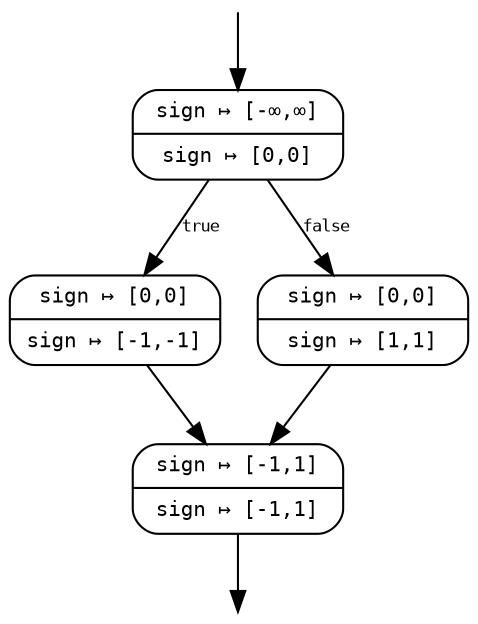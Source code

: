 digraph PositiveCFG {
	margin=0.01;

	node [shape=plaintext, label="", height=0.01, width=0.01]; s t;
	node [fontsize=10.0, shape=record, style=rounded, height=0.6, width=1.4, fontname="Monospace"];
	edge [fontsize=8.0, fontname="Monospace"];

	s -> n0;
	n0 -> n1 [label="true"];
	n0 -> n2 [label="false"];
	n1 -> n3;
	n2 -> n3;
	n3 -> t;

	n0 [label="{sign ↦ [-∞,∞] | sign ↦ [0,0]}"];
	n1 [label="{sign ↦ [0,0] | sign ↦ [-1,-1]}"];
	n2 [label="{sign ↦ [0,0] | sign ↦ [1,1]}"];
	n3 [label="{sign ↦ [-1,1] | sign ↦ [-1,1]}"];
}


